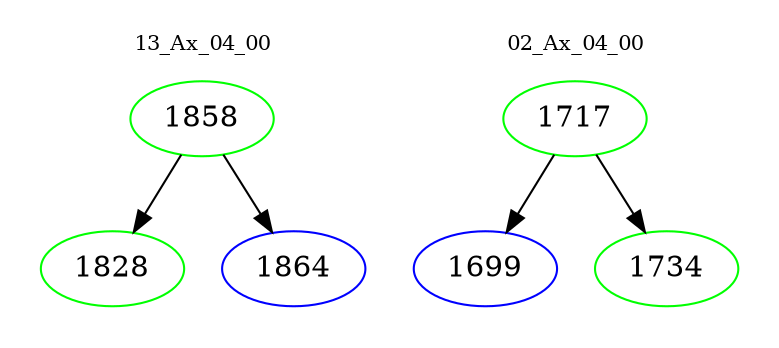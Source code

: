 digraph{
subgraph cluster_0 {
color = white
label = "13_Ax_04_00";
fontsize=10;
T0_1858 [label="1858", color="green"]
T0_1858 -> T0_1828 [color="black"]
T0_1828 [label="1828", color="green"]
T0_1858 -> T0_1864 [color="black"]
T0_1864 [label="1864", color="blue"]
}
subgraph cluster_1 {
color = white
label = "02_Ax_04_00";
fontsize=10;
T1_1717 [label="1717", color="green"]
T1_1717 -> T1_1699 [color="black"]
T1_1699 [label="1699", color="blue"]
T1_1717 -> T1_1734 [color="black"]
T1_1734 [label="1734", color="green"]
}
}
